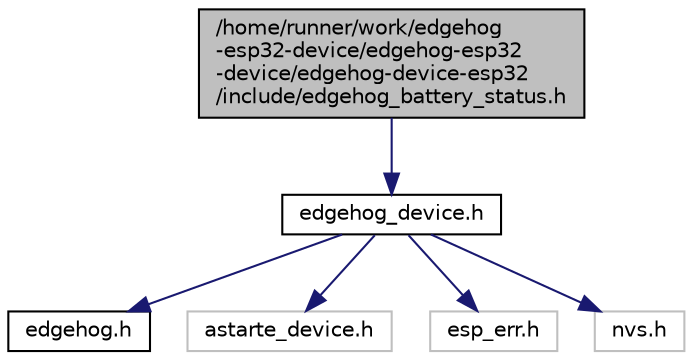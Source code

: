 digraph "/home/runner/work/edgehog-esp32-device/edgehog-esp32-device/edgehog-device-esp32/include/edgehog_battery_status.h"
{
 // LATEX_PDF_SIZE
  edge [fontname="Helvetica",fontsize="10",labelfontname="Helvetica",labelfontsize="10"];
  node [fontname="Helvetica",fontsize="10",shape=record];
  Node1 [label="/home/runner/work/edgehog\l-esp32-device/edgehog-esp32\l-device/edgehog-device-esp32\l/include/edgehog_battery_status.h",height=0.2,width=0.4,color="black", fillcolor="grey75", style="filled", fontcolor="black",tooltip="Edgehog device battery status API."];
  Node1 -> Node2 [color="midnightblue",fontsize="10",style="solid",fontname="Helvetica"];
  Node2 [label="edgehog_device.h",height=0.2,width=0.4,color="black", fillcolor="white", style="filled",URL="$edgehog__device_8h.html",tooltip="Edgehog device SDK API."];
  Node2 -> Node3 [color="midnightblue",fontsize="10",style="solid",fontname="Helvetica"];
  Node3 [label="edgehog.h",height=0.2,width=0.4,color="black", fillcolor="white", style="filled",URL="$edgehog_8h.html",tooltip="Edgehog types and defines."];
  Node2 -> Node4 [color="midnightblue",fontsize="10",style="solid",fontname="Helvetica"];
  Node4 [label="astarte_device.h",height=0.2,width=0.4,color="grey75", fillcolor="white", style="filled",tooltip=" "];
  Node2 -> Node5 [color="midnightblue",fontsize="10",style="solid",fontname="Helvetica"];
  Node5 [label="esp_err.h",height=0.2,width=0.4,color="grey75", fillcolor="white", style="filled",tooltip=" "];
  Node2 -> Node6 [color="midnightblue",fontsize="10",style="solid",fontname="Helvetica"];
  Node6 [label="nvs.h",height=0.2,width=0.4,color="grey75", fillcolor="white", style="filled",tooltip=" "];
}
